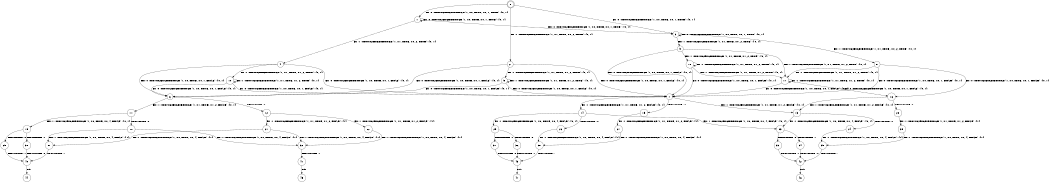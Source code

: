 digraph BCG {
size = "7, 10.5";
center = TRUE;
node [shape = circle];
0 [peripheries = 2];
0 -> 1 [label = "EX !0 !ATOMIC_EXCH_BRANCH (1, +0, TRUE, +0, 1, TRUE) !{0, 1}"];
0 -> 2 [label = "EX !1 !ATOMIC_EXCH_BRANCH (1, +1, TRUE, +0, 2, TRUE) !{0, 1}"];
0 -> 3 [label = "EX !0 !ATOMIC_EXCH_BRANCH (1, +0, TRUE, +0, 1, TRUE) !{0, 1}"];
1 -> 1 [label = "EX !0 !ATOMIC_EXCH_BRANCH (1, +0, TRUE, +0, 1, TRUE) !{0, 1}"];
1 -> 4 [label = "EX !1 !ATOMIC_EXCH_BRANCH (1, +1, TRUE, +0, 2, TRUE) !{0, 1}"];
1 -> 3 [label = "EX !0 !ATOMIC_EXCH_BRANCH (1, +0, TRUE, +0, 1, TRUE) !{0, 1}"];
2 -> 5 [label = "EX !1 !ATOMIC_EXCH_BRANCH (1, +1, TRUE, +1, 2, TRUE) !{0, 1}"];
2 -> 6 [label = "EX !0 !ATOMIC_EXCH_BRANCH (1, +0, TRUE, +0, 1, FALSE) !{0, 1}"];
2 -> 7 [label = "EX !0 !ATOMIC_EXCH_BRANCH (1, +0, TRUE, +0, 1, FALSE) !{0, 1}"];
3 -> 8 [label = "EX !1 !ATOMIC_EXCH_BRANCH (1, +1, TRUE, +0, 2, TRUE) !{0, 1}"];
3 -> 3 [label = "EX !0 !ATOMIC_EXCH_BRANCH (1, +0, TRUE, +0, 1, TRUE) !{0, 1}"];
3 -> 9 [label = "EX !1 !ATOMIC_EXCH_BRANCH (1, +1, TRUE, +0, 2, TRUE) !{0, 1}"];
4 -> 6 [label = "EX !0 !ATOMIC_EXCH_BRANCH (1, +0, TRUE, +0, 1, FALSE) !{0, 1}"];
4 -> 10 [label = "EX !1 !ATOMIC_EXCH_BRANCH (1, +1, TRUE, +1, 2, TRUE) !{0, 1}"];
4 -> 7 [label = "EX !0 !ATOMIC_EXCH_BRANCH (1, +0, TRUE, +0, 1, FALSE) !{0, 1}"];
5 -> 5 [label = "EX !1 !ATOMIC_EXCH_BRANCH (1, +1, TRUE, +1, 2, TRUE) !{0, 1}"];
5 -> 6 [label = "EX !0 !ATOMIC_EXCH_BRANCH (1, +0, TRUE, +0, 1, FALSE) !{0, 1}"];
5 -> 7 [label = "EX !0 !ATOMIC_EXCH_BRANCH (1, +0, TRUE, +0, 1, FALSE) !{0, 1}"];
6 -> 11 [label = "EX !1 !ATOMIC_EXCH_BRANCH (1, +1, TRUE, +1, 2, FALSE) !{0, 1}"];
6 -> 12 [label = "TERMINATE !0"];
7 -> 13 [label = "EX !1 !ATOMIC_EXCH_BRANCH (1, +1, TRUE, +1, 2, FALSE) !{0, 1}"];
7 -> 14 [label = "EX !1 !ATOMIC_EXCH_BRANCH (1, +1, TRUE, +1, 2, FALSE) !{0, 1}"];
7 -> 15 [label = "TERMINATE !0"];
8 -> 16 [label = "EX !0 !ATOMIC_EXCH_BRANCH (1, +0, TRUE, +0, 1, FALSE) !{0, 1}"];
8 -> 17 [label = "EX !1 !ATOMIC_EXCH_BRANCH (1, +1, TRUE, +1, 2, TRUE) !{0, 1}"];
8 -> 7 [label = "EX !0 !ATOMIC_EXCH_BRANCH (1, +0, TRUE, +0, 1, FALSE) !{0, 1}"];
9 -> 17 [label = "EX !1 !ATOMIC_EXCH_BRANCH (1, +1, TRUE, +1, 2, TRUE) !{0, 1}"];
9 -> 7 [label = "EX !0 !ATOMIC_EXCH_BRANCH (1, +0, TRUE, +0, 1, FALSE) !{0, 1}"];
9 -> 18 [label = "EX !1 !ATOMIC_EXCH_BRANCH (1, +1, TRUE, +1, 2, TRUE) !{0, 1}"];
10 -> 6 [label = "EX !0 !ATOMIC_EXCH_BRANCH (1, +0, TRUE, +0, 1, FALSE) !{0, 1}"];
10 -> 10 [label = "EX !1 !ATOMIC_EXCH_BRANCH (1, +1, TRUE, +1, 2, TRUE) !{0, 1}"];
10 -> 7 [label = "EX !0 !ATOMIC_EXCH_BRANCH (1, +0, TRUE, +0, 1, FALSE) !{0, 1}"];
11 -> 19 [label = "EX !1 !ATOMIC_EXCH_BRANCH (1, +0, TRUE, +0, 4, FALSE) !{0, 1}"];
11 -> 20 [label = "TERMINATE !0"];
12 -> 21 [label = "EX !1 !ATOMIC_EXCH_BRANCH (1, +1, TRUE, +1, 2, FALSE) !{1}"];
12 -> 22 [label = "EX !1 !ATOMIC_EXCH_BRANCH (1, +1, TRUE, +1, 2, FALSE) !{1}"];
13 -> 23 [label = "EX !1 !ATOMIC_EXCH_BRANCH (1, +0, TRUE, +0, 4, FALSE) !{0, 1}"];
13 -> 24 [label = "TERMINATE !0"];
14 -> 23 [label = "EX !1 !ATOMIC_EXCH_BRANCH (1, +0, TRUE, +0, 4, FALSE) !{0, 1}"];
14 -> 25 [label = "EX !1 !ATOMIC_EXCH_BRANCH (1, +0, TRUE, +0, 4, FALSE) !{0, 1}"];
14 -> 26 [label = "TERMINATE !0"];
15 -> 27 [label = "EX !1 !ATOMIC_EXCH_BRANCH (1, +1, TRUE, +1, 2, FALSE) !{1}"];
16 -> 13 [label = "EX !1 !ATOMIC_EXCH_BRANCH (1, +1, TRUE, +1, 2, FALSE) !{0, 1}"];
16 -> 28 [label = "TERMINATE !0"];
17 -> 16 [label = "EX !0 !ATOMIC_EXCH_BRANCH (1, +0, TRUE, +0, 1, FALSE) !{0, 1}"];
17 -> 17 [label = "EX !1 !ATOMIC_EXCH_BRANCH (1, +1, TRUE, +1, 2, TRUE) !{0, 1}"];
17 -> 7 [label = "EX !0 !ATOMIC_EXCH_BRANCH (1, +0, TRUE, +0, 1, FALSE) !{0, 1}"];
18 -> 17 [label = "EX !1 !ATOMIC_EXCH_BRANCH (1, +1, TRUE, +1, 2, TRUE) !{0, 1}"];
18 -> 7 [label = "EX !0 !ATOMIC_EXCH_BRANCH (1, +0, TRUE, +0, 1, FALSE) !{0, 1}"];
18 -> 18 [label = "EX !1 !ATOMIC_EXCH_BRANCH (1, +1, TRUE, +1, 2, TRUE) !{0, 1}"];
19 -> 29 [label = "TERMINATE !0"];
19 -> 30 [label = "TERMINATE !1"];
20 -> 31 [label = "EX !1 !ATOMIC_EXCH_BRANCH (1, +0, TRUE, +0, 4, FALSE) !{1}"];
20 -> 32 [label = "EX !1 !ATOMIC_EXCH_BRANCH (1, +0, TRUE, +0, 4, FALSE) !{1}"];
21 -> 31 [label = "EX !1 !ATOMIC_EXCH_BRANCH (1, +0, TRUE, +0, 4, FALSE) !{1}"];
21 -> 32 [label = "EX !1 !ATOMIC_EXCH_BRANCH (1, +0, TRUE, +0, 4, FALSE) !{1}"];
22 -> 32 [label = "EX !1 !ATOMIC_EXCH_BRANCH (1, +0, TRUE, +0, 4, FALSE) !{1}"];
23 -> 33 [label = "TERMINATE !0"];
23 -> 34 [label = "TERMINATE !1"];
24 -> 35 [label = "EX !1 !ATOMIC_EXCH_BRANCH (1, +0, TRUE, +0, 4, FALSE) !{1}"];
25 -> 36 [label = "TERMINATE !0"];
25 -> 37 [label = "TERMINATE !1"];
26 -> 38 [label = "EX !1 !ATOMIC_EXCH_BRANCH (1, +0, TRUE, +0, 4, FALSE) !{1}"];
27 -> 38 [label = "EX !1 !ATOMIC_EXCH_BRANCH (1, +0, TRUE, +0, 4, FALSE) !{1}"];
28 -> 39 [label = "EX !1 !ATOMIC_EXCH_BRANCH (1, +1, TRUE, +1, 2, FALSE) !{1}"];
29 -> 40 [label = "TERMINATE !1"];
30 -> 40 [label = "TERMINATE !0"];
31 -> 40 [label = "TERMINATE !1"];
32 -> 41 [label = "TERMINATE !1"];
33 -> 42 [label = "TERMINATE !1"];
34 -> 42 [label = "TERMINATE !0"];
35 -> 42 [label = "TERMINATE !1"];
36 -> 43 [label = "TERMINATE !1"];
37 -> 43 [label = "TERMINATE !0"];
38 -> 43 [label = "TERMINATE !1"];
39 -> 35 [label = "EX !1 !ATOMIC_EXCH_BRANCH (1, +0, TRUE, +0, 4, FALSE) !{1}"];
40 -> 44 [label = "exit"];
41 -> 45 [label = "exit"];
42 -> 46 [label = "exit"];
43 -> 47 [label = "exit"];
}

